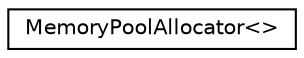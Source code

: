 digraph "Graphical Class Hierarchy"
{
 // LATEX_PDF_SIZE
  edge [fontname="Helvetica",fontsize="10",labelfontname="Helvetica",labelfontsize="10"];
  node [fontname="Helvetica",fontsize="10",shape=record];
  rankdir="LR";
  Node0 [label="MemoryPoolAllocator\<\>",height=0.2,width=0.4,color="black", fillcolor="white", style="filled",URL="$class_memory_pool_allocator.html",tooltip=" "];
}
